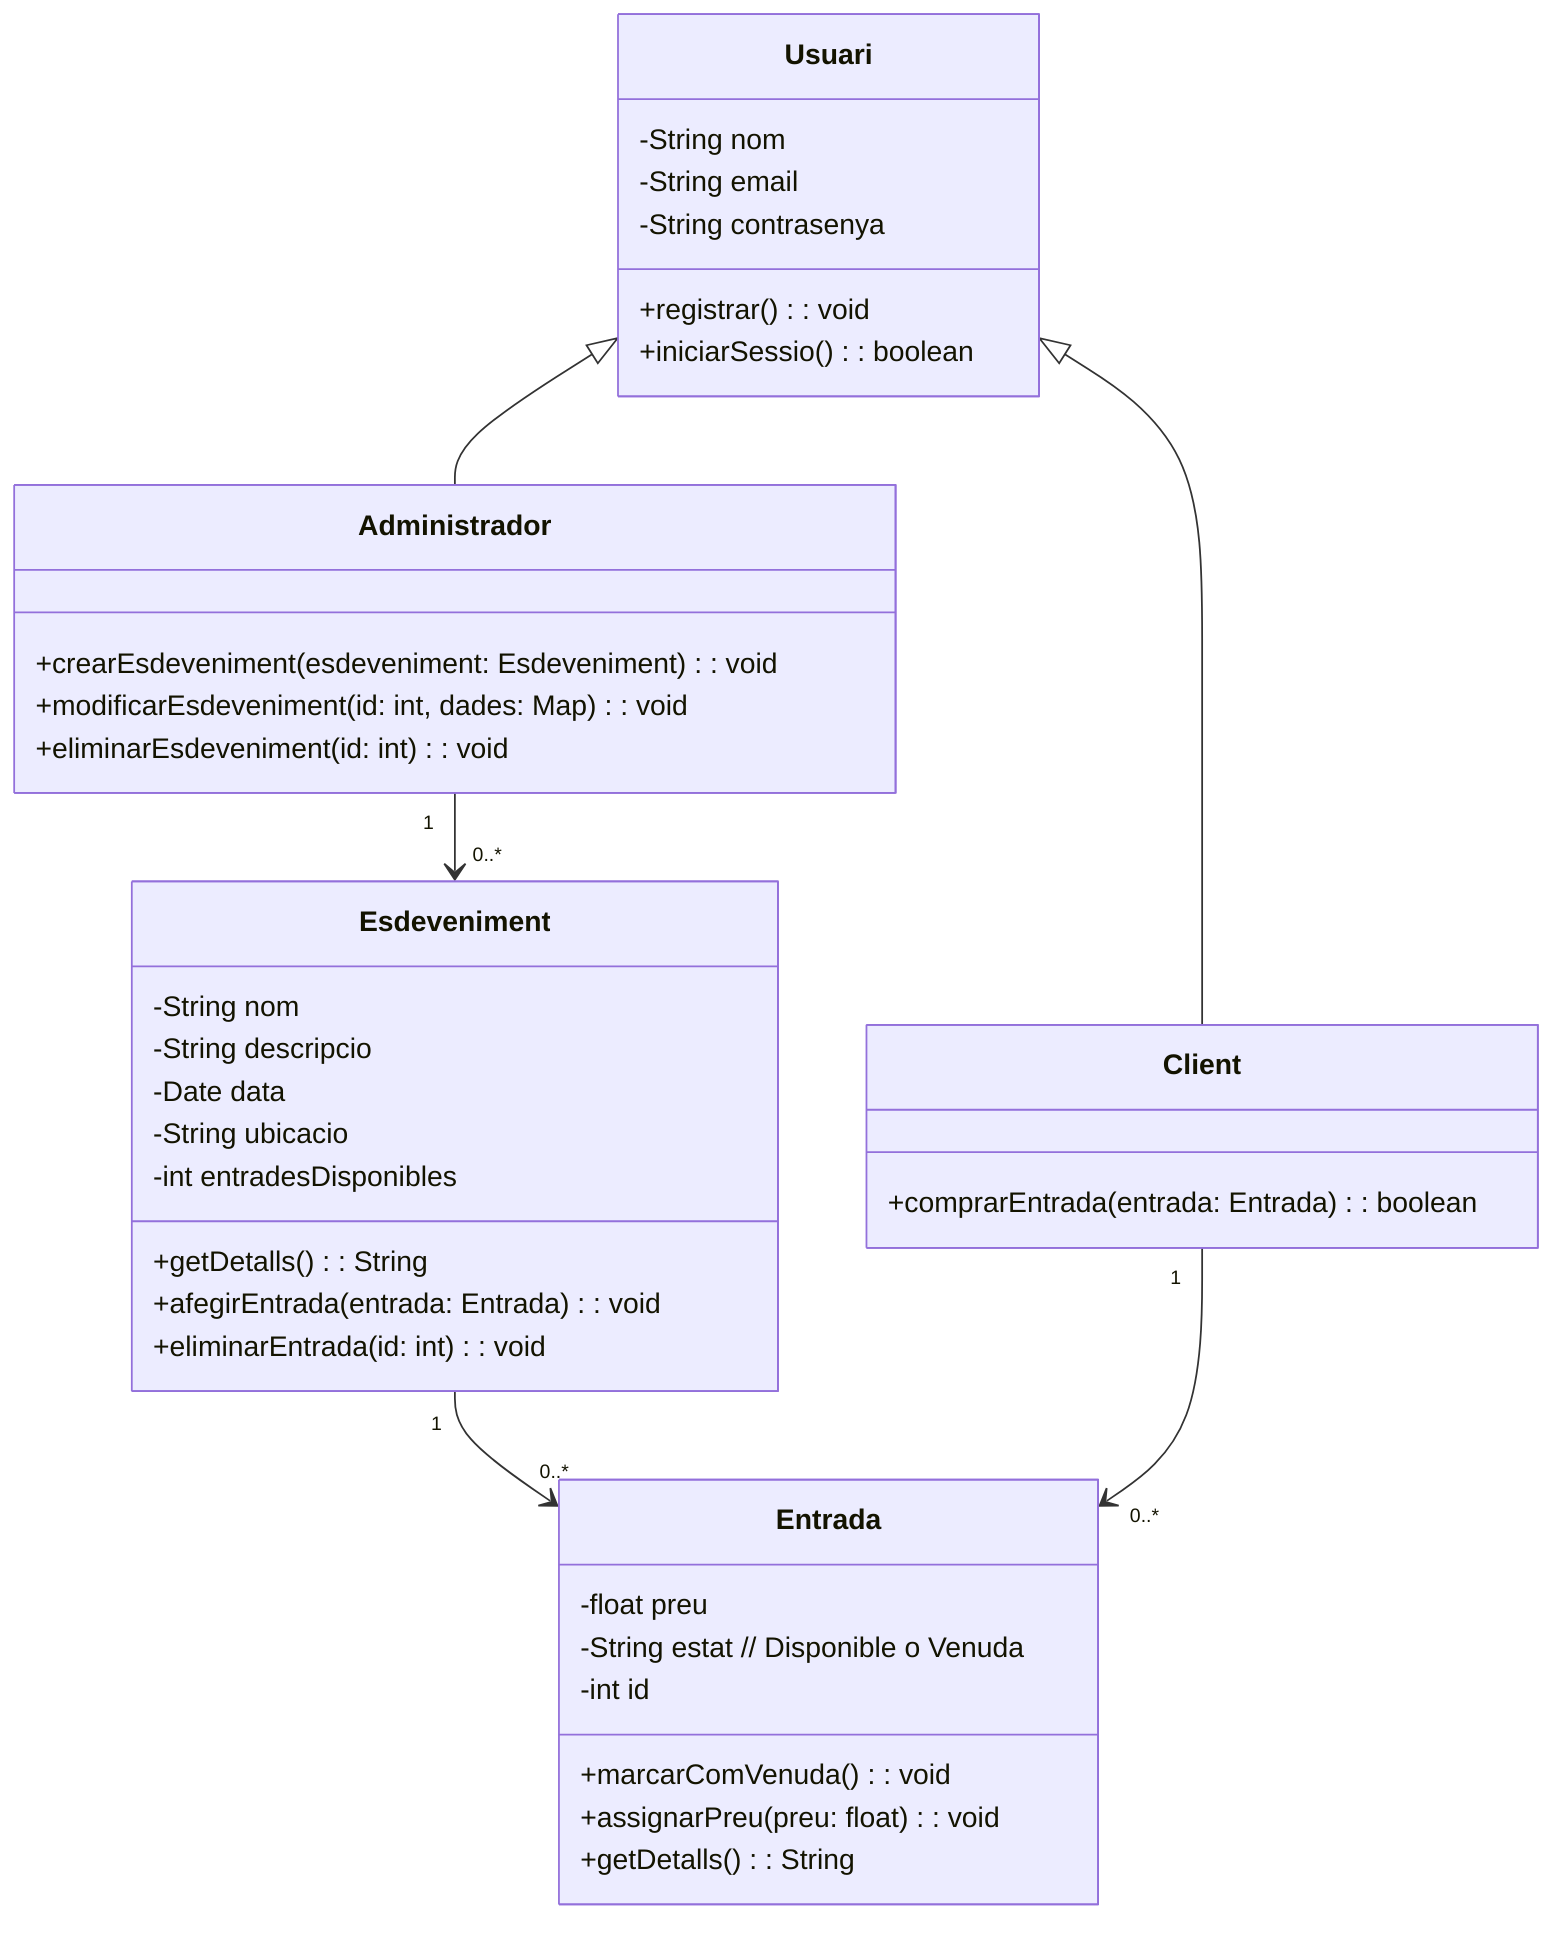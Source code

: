 classDiagram
    Usuari <|-- Client
    Usuari <|-- Administrador
    Esdeveniment "1" --> "0..*" Entrada
    Client "1" --> "0..*" Entrada
    Administrador "1" --> "0..*" Esdeveniment

    class Usuari {
        -String nom
        -String email
        -String contrasenya
        +registrar(): void
        +iniciarSessio(): boolean
    }

    class Client {
        +comprarEntrada(entrada: Entrada): boolean
    }

    class Administrador {
        +crearEsdeveniment(esdeveniment: Esdeveniment): void
        +modificarEsdeveniment(id: int, dades: Map): void
        +eliminarEsdeveniment(id: int): void
    }

    class Esdeveniment {
        -String nom
        -String descripcio
        -Date data
        -String ubicacio
        -int entradesDisponibles
        +getDetalls(): String
        +afegirEntrada(entrada: Entrada): void
        +eliminarEntrada(id: int): void
    }

    class Entrada {
        -float preu
        -String estat // Disponible o Venuda
        -int id
        +marcarComVenuda(): void
        +assignarPreu(preu: float): void
        +getDetalls(): String
    }